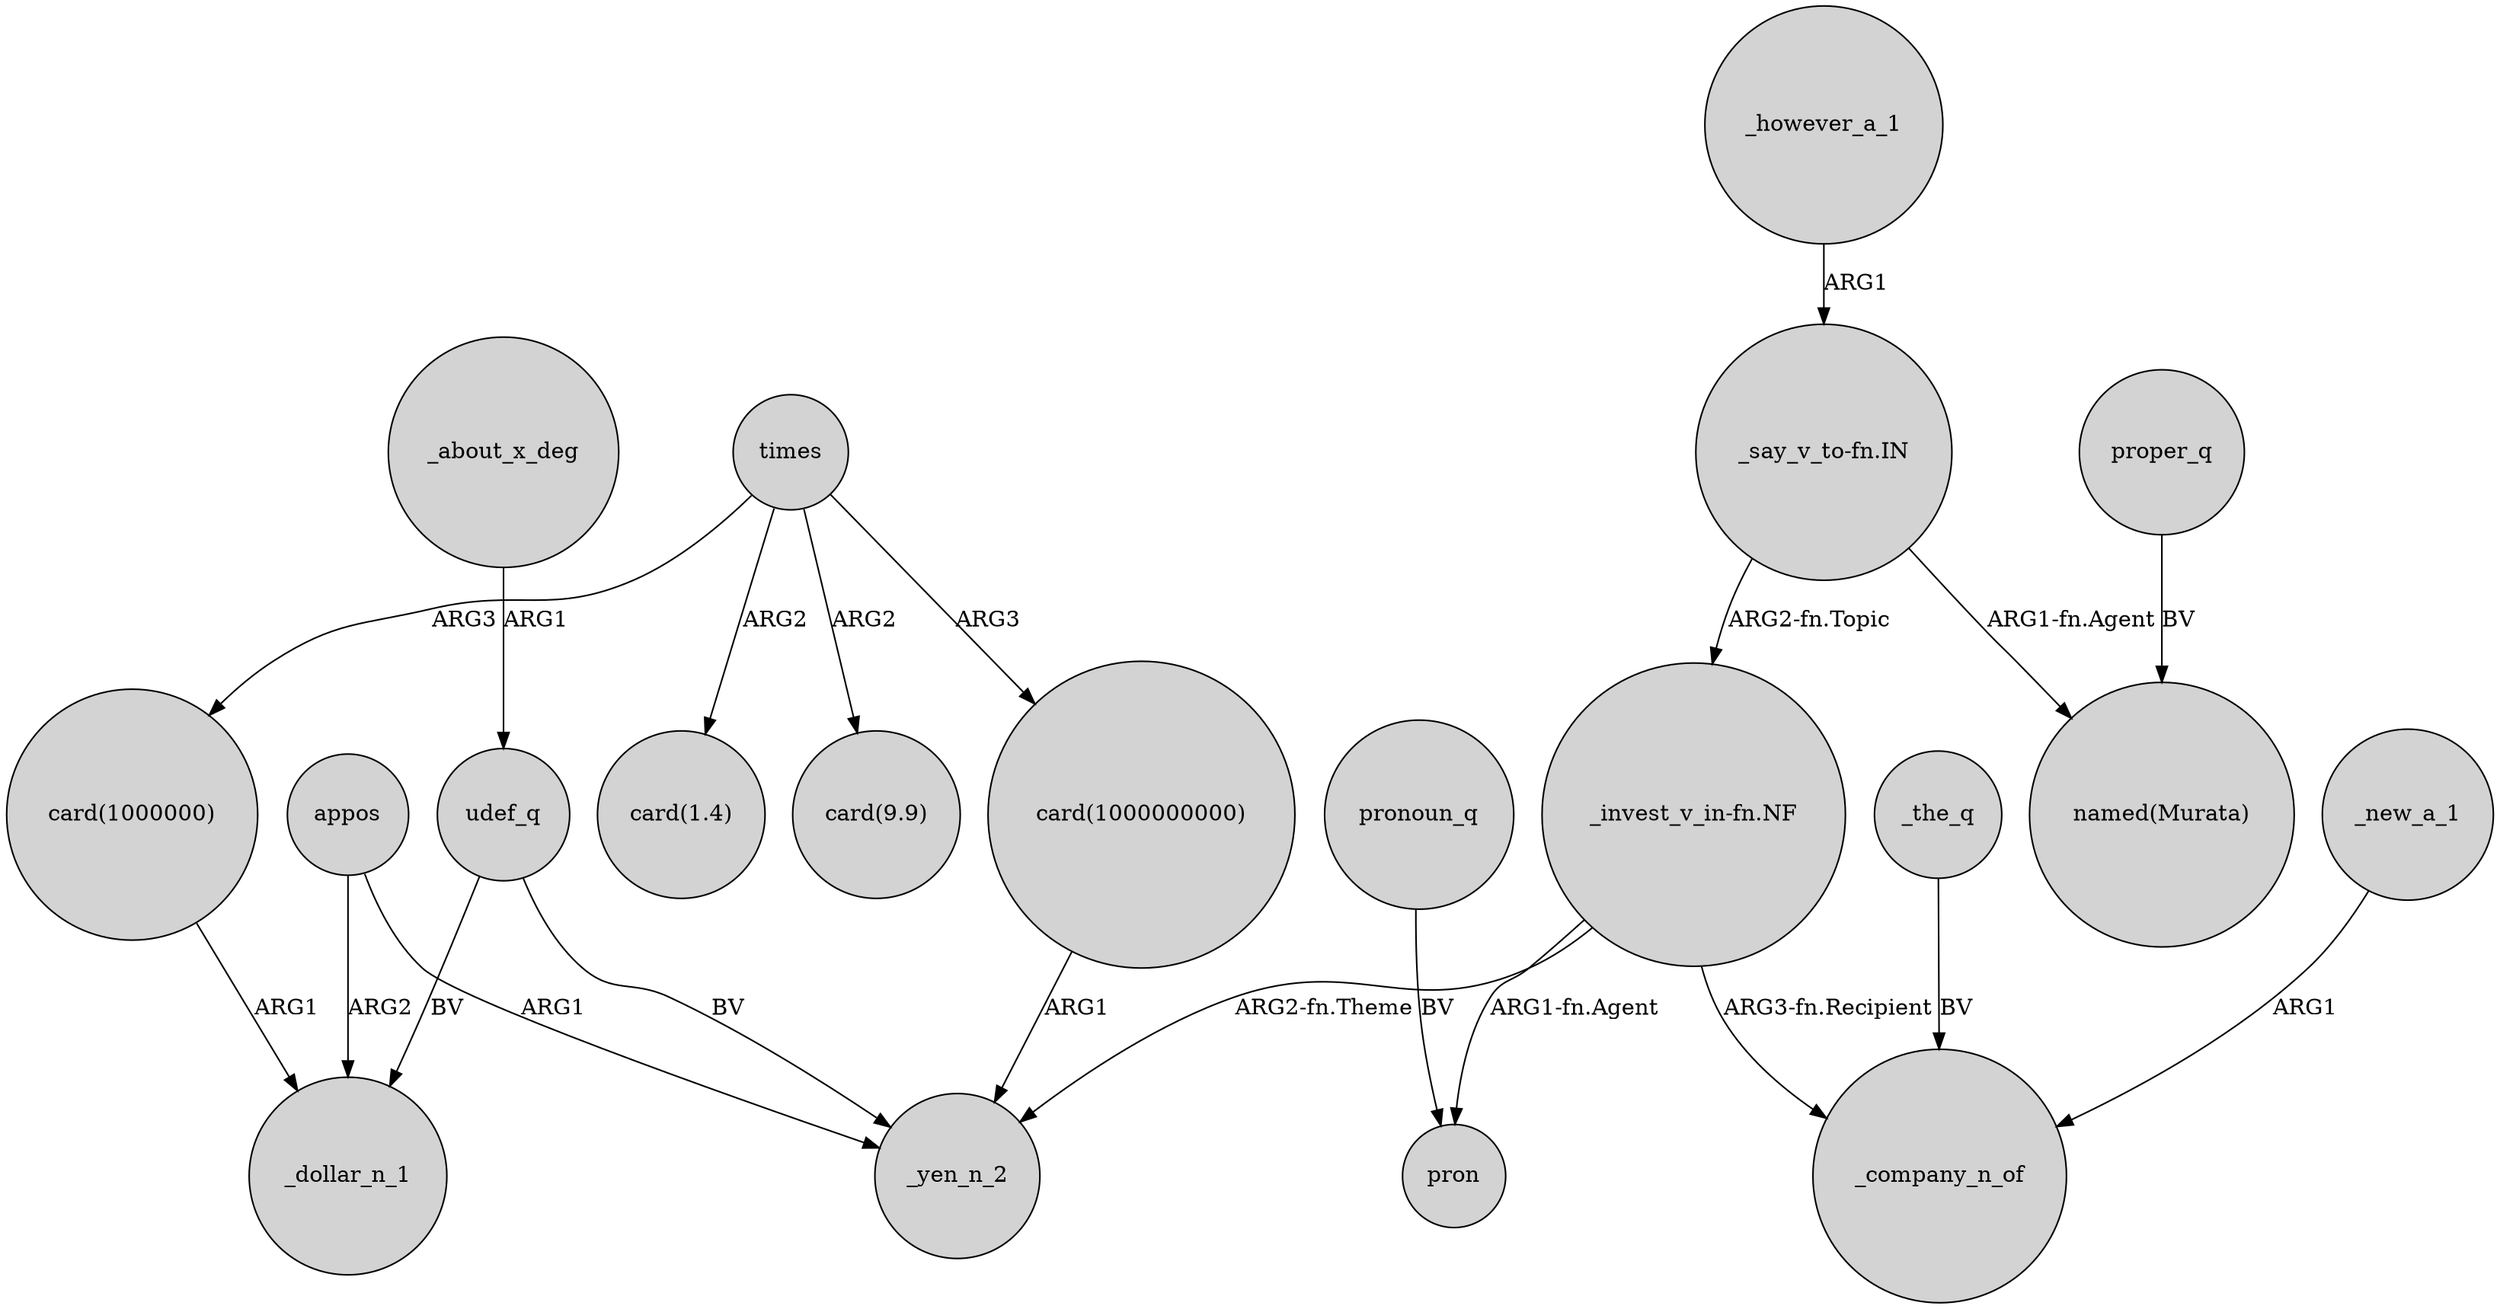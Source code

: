 digraph {
	node [shape=circle style=filled]
	"_invest_v_in-fn.NF" -> _yen_n_2 [label="ARG2-fn.Theme"]
	appos -> _dollar_n_1 [label=ARG2]
	"card(1000000)" -> _dollar_n_1 [label=ARG1]
	udef_q -> _yen_n_2 [label=BV]
	"card(1000000000)" -> _yen_n_2 [label=ARG1]
	times -> "card(1.4)" [label=ARG2]
	proper_q -> "named(Murata)" [label=BV]
	"_say_v_to-fn.IN" -> "named(Murata)" [label="ARG1-fn.Agent"]
	"_invest_v_in-fn.NF" -> pron [label="ARG1-fn.Agent"]
	_about_x_deg -> udef_q [label=ARG1]
	_however_a_1 -> "_say_v_to-fn.IN" [label=ARG1]
	_the_q -> _company_n_of [label=BV]
	times -> "card(1000000000)" [label=ARG3]
	times -> "card(9.9)" [label=ARG2]
	appos -> _yen_n_2 [label=ARG1]
	pronoun_q -> pron [label=BV]
	times -> "card(1000000)" [label=ARG3]
	"_say_v_to-fn.IN" -> "_invest_v_in-fn.NF" [label="ARG2-fn.Topic"]
	_new_a_1 -> _company_n_of [label=ARG1]
	udef_q -> _dollar_n_1 [label=BV]
	"_invest_v_in-fn.NF" -> _company_n_of [label="ARG3-fn.Recipient"]
}
